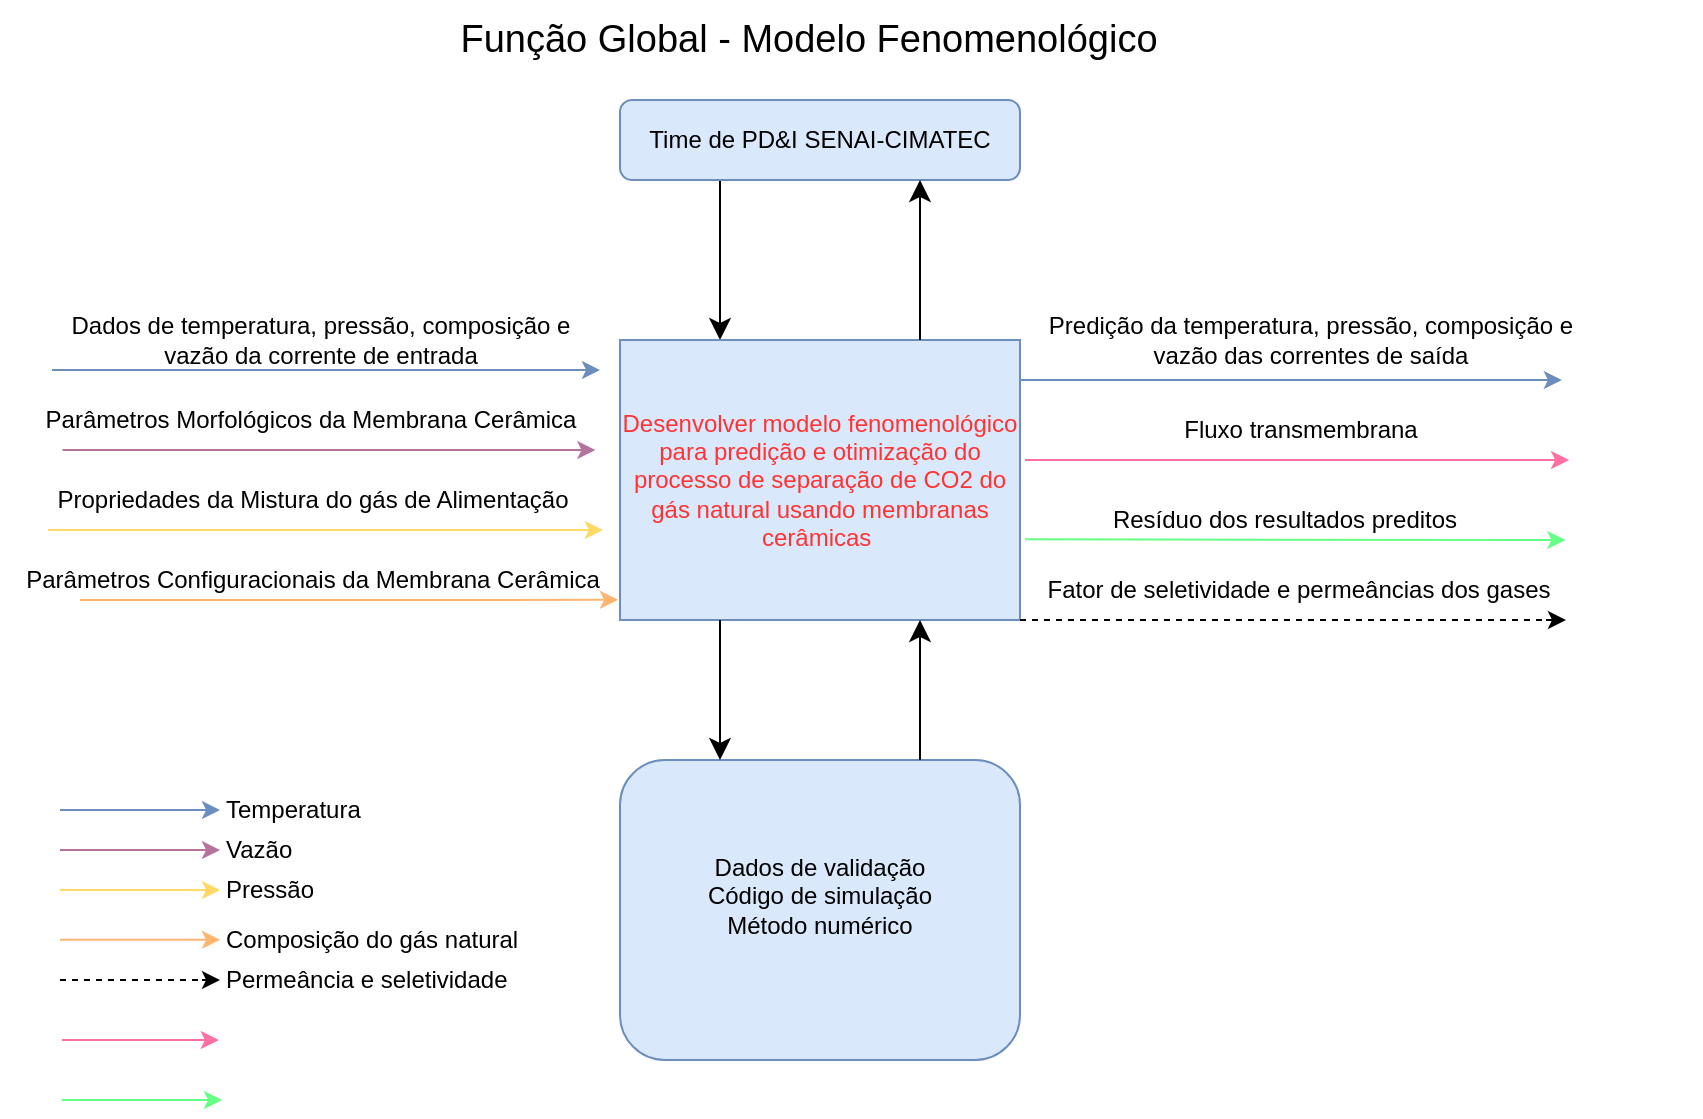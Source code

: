 <mxfile version="21.1.4" type="github">
  <diagram name="Page-1" id="rZvOIUDb-UgiruIImso8">
    <mxGraphModel dx="794" dy="470" grid="1" gridSize="10" guides="1" tooltips="1" connect="1" arrows="1" fold="1" page="1" pageScale="1" pageWidth="850" pageHeight="1100" math="0" shadow="0">
      <root>
        <mxCell id="0" />
        <mxCell id="1" parent="0" />
        <mxCell id="9GcNmrUak-LWxILDc-qs-1" value="" style="rounded=0;html=1;jettySize=auto;orthogonalLoop=1;fontSize=11;endArrow=classic;endFill=1;endSize=8;strokeWidth=1;shadow=0;labelBackgroundColor=none;edgeStyle=orthogonalEdgeStyle;exitX=0.25;exitY=1;exitDx=0;exitDy=0;entryX=0.25;entryY=0;entryDx=0;entryDy=0;" parent="1" source="9GcNmrUak-LWxILDc-qs-2" target="9GcNmrUak-LWxILDc-qs-3" edge="1">
          <mxGeometry relative="1" as="geometry">
            <mxPoint x="350" y="180" as="targetPoint" />
          </mxGeometry>
        </mxCell>
        <mxCell id="9GcNmrUak-LWxILDc-qs-2" value="Time de PD&amp;amp;I SENAI-CIMATEC" style="rounded=1;whiteSpace=wrap;html=1;fontSize=12;glass=0;strokeWidth=1;shadow=0;fillColor=#dae8fc;strokeColor=#6c8ebf;" parent="1" vertex="1">
          <mxGeometry x="320" y="60" width="200" height="40" as="geometry" />
        </mxCell>
        <mxCell id="9GcNmrUak-LWxILDc-qs-3" value="&lt;font color=&quot;#ff3333&quot;&gt;Desenvolver modelo fenomenológico para predição e otimização do processo de separação de CO2 do gás natural usando membranas cerâmicas&amp;nbsp;&lt;/font&gt;" style="rounded=0;whiteSpace=wrap;html=1;fillColor=#dae8fc;strokeColor=#6c8ebf;" parent="1" vertex="1">
          <mxGeometry x="320" y="180" width="200" height="140" as="geometry" />
        </mxCell>
        <mxCell id="9GcNmrUak-LWxILDc-qs-7" value="&lt;div&gt;Dados de validação&lt;/div&gt;&lt;div&gt;Código de simulação&lt;/div&gt;&lt;div&gt;Método numérico&lt;/div&gt;&lt;div&gt;&lt;br&gt;&lt;/div&gt;" style="rounded=1;whiteSpace=wrap;html=1;fontSize=12;glass=0;strokeWidth=1;shadow=0;fillColor=#dae8fc;strokeColor=#6c8ebf;" parent="1" vertex="1">
          <mxGeometry x="320" y="390" width="200" height="150" as="geometry" />
        </mxCell>
        <mxCell id="9GcNmrUak-LWxILDc-qs-8" value="" style="rounded=0;html=1;jettySize=auto;orthogonalLoop=1;fontSize=11;endArrow=classic;endFill=1;endSize=8;strokeWidth=1;shadow=0;labelBackgroundColor=none;edgeStyle=orthogonalEdgeStyle;exitX=0.75;exitY=0;exitDx=0;exitDy=0;entryX=0.75;entryY=1;entryDx=0;entryDy=0;" parent="1" source="9GcNmrUak-LWxILDc-qs-3" target="9GcNmrUak-LWxILDc-qs-2" edge="1">
          <mxGeometry relative="1" as="geometry">
            <mxPoint x="378" y="110" as="sourcePoint" />
            <mxPoint x="378" y="190" as="targetPoint" />
          </mxGeometry>
        </mxCell>
        <mxCell id="9GcNmrUak-LWxILDc-qs-9" value="" style="rounded=0;html=1;jettySize=auto;orthogonalLoop=1;fontSize=11;endArrow=classic;endFill=1;endSize=8;strokeWidth=1;shadow=0;labelBackgroundColor=none;edgeStyle=orthogonalEdgeStyle;exitX=0.25;exitY=1;exitDx=0;exitDy=0;entryX=0.25;entryY=0;entryDx=0;entryDy=0;" parent="1" source="9GcNmrUak-LWxILDc-qs-3" target="9GcNmrUak-LWxILDc-qs-7" edge="1">
          <mxGeometry relative="1" as="geometry">
            <mxPoint x="388" y="120" as="sourcePoint" />
            <mxPoint x="410" y="410" as="targetPoint" />
          </mxGeometry>
        </mxCell>
        <mxCell id="9GcNmrUak-LWxILDc-qs-10" value="" style="rounded=0;html=1;jettySize=auto;orthogonalLoop=1;fontSize=11;endArrow=classic;endFill=1;endSize=8;strokeWidth=1;shadow=0;labelBackgroundColor=none;edgeStyle=orthogonalEdgeStyle;exitX=0.75;exitY=0;exitDx=0;exitDy=0;entryX=0.75;entryY=1;entryDx=0;entryDy=0;" parent="1" source="9GcNmrUak-LWxILDc-qs-7" target="9GcNmrUak-LWxILDc-qs-3" edge="1">
          <mxGeometry relative="1" as="geometry">
            <mxPoint x="398" y="130" as="sourcePoint" />
            <mxPoint x="460" y="400" as="targetPoint" />
          </mxGeometry>
        </mxCell>
        <mxCell id="9GcNmrUak-LWxILDc-qs-26" value="Função Global - Modelo Fenomenológico" style="text;html=1;align=center;verticalAlign=middle;resizable=0;points=[];autosize=1;strokeColor=none;fillColor=none;fontSize=19;" parent="1" vertex="1">
          <mxGeometry x="229" y="10" width="370" height="40" as="geometry" />
        </mxCell>
        <mxCell id="tpiX2UqeTkmQybxUgkPM-10" value="" style="group" parent="1" vertex="1" connectable="0">
          <mxGeometry x="20" y="180" width="300" height="25" as="geometry" />
        </mxCell>
        <mxCell id="9GcNmrUak-LWxILDc-qs-6" style="edgeStyle=orthogonalEdgeStyle;rounded=0;orthogonalLoop=1;jettySize=auto;html=1;fillColor=#9933FF;strokeColor=#6c8ebf;" parent="tpiX2UqeTkmQybxUgkPM-10" edge="1">
          <mxGeometry relative="1" as="geometry">
            <mxPoint x="290" y="15" as="targetPoint" />
            <mxPoint x="16" y="15" as="sourcePoint" />
            <Array as="points">
              <mxPoint x="35" y="15" />
            </Array>
          </mxGeometry>
        </mxCell>
        <mxCell id="tpiX2UqeTkmQybxUgkPM-11" value="" style="group" parent="1" vertex="1" connectable="0">
          <mxGeometry x="60" y="220" width="240.99" height="25" as="geometry" />
        </mxCell>
        <mxCell id="tpiX2UqeTkmQybxUgkPM-1" style="edgeStyle=orthogonalEdgeStyle;rounded=0;orthogonalLoop=1;jettySize=auto;html=1;fillColor=#dae8fc;strokeColor=#B5739D;" parent="tpiX2UqeTkmQybxUgkPM-11" edge="1">
          <mxGeometry relative="1" as="geometry">
            <mxPoint x="247.684" y="15" as="targetPoint" />
            <mxPoint x="-18.744" y="15" as="sourcePoint" />
            <Array as="points">
              <mxPoint x="6.694" y="15" />
            </Array>
          </mxGeometry>
        </mxCell>
        <mxCell id="tpiX2UqeTkmQybxUgkPM-12" value="" style="group" parent="1" vertex="1" connectable="0">
          <mxGeometry x="39.5" y="260" width="270.5" height="25" as="geometry" />
        </mxCell>
        <mxCell id="tpiX2UqeTkmQybxUgkPM-3" style="edgeStyle=orthogonalEdgeStyle;rounded=0;orthogonalLoop=1;jettySize=auto;html=1;fillColor=#dae8fc;strokeColor=#FFD966;" parent="tpiX2UqeTkmQybxUgkPM-12" edge="1">
          <mxGeometry relative="1" as="geometry">
            <mxPoint x="271.899" y="15" as="targetPoint" />
            <mxPoint x="-5.577" y="15" as="sourcePoint" />
            <Array as="points">
              <mxPoint x="20.915" y="15" />
            </Array>
          </mxGeometry>
        </mxCell>
        <mxCell id="tpiX2UqeTkmQybxUgkPM-4" value="Propriedades da Mistura do gás de Alimentação" style="text;html=1;align=center;verticalAlign=middle;resizable=0;points=[];autosize=1;strokeColor=none;fillColor=none;" parent="tpiX2UqeTkmQybxUgkPM-12" vertex="1">
          <mxGeometry x="-13.713" y="-15" width="280" height="30" as="geometry" />
        </mxCell>
        <mxCell id="tpiX2UqeTkmQybxUgkPM-34" value="" style="group" parent="1" vertex="1" connectable="0">
          <mxGeometry x="522.5" y="220" width="277.5" height="25" as="geometry" />
        </mxCell>
        <mxCell id="9GcNmrUak-LWxILDc-qs-19" style="edgeStyle=orthogonalEdgeStyle;rounded=0;orthogonalLoop=1;jettySize=auto;html=1;fillColor=#dae8fc;strokeColor=#ff70a2;" parent="tpiX2UqeTkmQybxUgkPM-34" edge="1">
          <mxGeometry relative="1" as="geometry">
            <mxPoint x="272.059" y="20" as="targetPoint" />
            <mxPoint y="20" as="sourcePoint" />
            <Array as="points">
              <mxPoint x="174.118" y="20" />
              <mxPoint x="174.118" y="20" />
            </Array>
          </mxGeometry>
        </mxCell>
        <mxCell id="tpiX2UqeTkmQybxUgkPM-38" value="" style="group" parent="1" vertex="1" connectable="0">
          <mxGeometry x="520" y="180" width="340" height="60" as="geometry" />
        </mxCell>
        <mxCell id="tpiX2UqeTkmQybxUgkPM-40" style="edgeStyle=orthogonalEdgeStyle;rounded=0;orthogonalLoop=1;jettySize=auto;html=1;fillColor=#dae8fc;strokeColor=#6c8ebf;" parent="tpiX2UqeTkmQybxUgkPM-38" edge="1">
          <mxGeometry relative="1" as="geometry">
            <mxPoint x="270.916" y="20" as="targetPoint" />
            <mxPoint y="20" as="sourcePoint" />
            <Array as="points">
              <mxPoint y="20" />
            </Array>
          </mxGeometry>
        </mxCell>
        <mxCell id="9GcNmrUak-LWxILDc-qs-14" value="Fluxo transmembrana" style="text;html=1;align=center;verticalAlign=middle;resizable=0;points=[];autosize=1;strokeColor=none;fillColor=none;" parent="tpiX2UqeTkmQybxUgkPM-38" vertex="1">
          <mxGeometry x="70" y="30" width="140" height="30" as="geometry" />
        </mxCell>
        <mxCell id="tpiX2UqeTkmQybxUgkPM-41" value="" style="group" parent="1" vertex="1" connectable="0">
          <mxGeometry x="554" y="295" width="256" height="25" as="geometry" />
        </mxCell>
        <mxCell id="tpiX2UqeTkmQybxUgkPM-42" value="Fator de seletividade e permeâncias dos gases" style="text;html=1;align=center;verticalAlign=middle;resizable=0;points=[];autosize=1;strokeColor=none;fillColor=none;" parent="tpiX2UqeTkmQybxUgkPM-41" vertex="1">
          <mxGeometry x="-30.199" y="-5" width="270" height="30" as="geometry" />
        </mxCell>
        <mxCell id="tpiX2UqeTkmQybxUgkPM-79" value="&lt;div align=&quot;left&quot;&gt;Vazão&lt;/div&gt;" style="text;html=1;align=left;verticalAlign=middle;resizable=0;points=[];autosize=1;strokeColor=none;fillColor=none;" parent="1" vertex="1">
          <mxGeometry x="120.99" y="420" width="60" height="30" as="geometry" />
        </mxCell>
        <mxCell id="tpiX2UqeTkmQybxUgkPM-82" value="&lt;div align=&quot;left&quot;&gt;Pressão&lt;/div&gt;" style="text;html=1;align=left;verticalAlign=middle;resizable=0;points=[];autosize=1;strokeColor=none;fillColor=none;" parent="1" vertex="1">
          <mxGeometry x="120.99" y="440" width="70" height="30" as="geometry" />
        </mxCell>
        <mxCell id="tpiX2UqeTkmQybxUgkPM-85" value="&lt;div align=&quot;left&quot;&gt;Composição do gás natural&lt;/div&gt;" style="text;html=1;align=left;verticalAlign=middle;resizable=0;points=[];autosize=1;strokeColor=none;fillColor=none;" parent="1" vertex="1">
          <mxGeometry x="120.99" y="465" width="170" height="30" as="geometry" />
        </mxCell>
        <mxCell id="tpiX2UqeTkmQybxUgkPM-84" style="edgeStyle=orthogonalEdgeStyle;rounded=0;orthogonalLoop=1;jettySize=auto;html=1;fillColor=#dae8fc;strokeColor=#FFB570;" parent="1" edge="1">
          <mxGeometry relative="1" as="geometry">
            <mxPoint x="120" y="479.93" as="targetPoint" />
            <mxPoint x="40" y="479.93" as="sourcePoint" />
            <Array as="points" />
          </mxGeometry>
        </mxCell>
        <mxCell id="tpiX2UqeTkmQybxUgkPM-78" style="edgeStyle=orthogonalEdgeStyle;rounded=0;orthogonalLoop=1;jettySize=auto;html=1;fillColor=#dae8fc;strokeColor=#B5739D;" parent="1" edge="1">
          <mxGeometry relative="1" as="geometry">
            <mxPoint x="120" y="435" as="targetPoint" />
            <mxPoint x="40" y="435" as="sourcePoint" />
            <Array as="points" />
          </mxGeometry>
        </mxCell>
        <mxCell id="tpiX2UqeTkmQybxUgkPM-81" style="edgeStyle=orthogonalEdgeStyle;rounded=0;orthogonalLoop=1;jettySize=auto;html=1;fillColor=#dae8fc;strokeColor=#FFD966;" parent="1" edge="1">
          <mxGeometry relative="1" as="geometry">
            <mxPoint x="120" y="455" as="targetPoint" />
            <mxPoint x="40" y="455" as="sourcePoint" />
            <Array as="points">
              <mxPoint x="40" y="455" />
            </Array>
          </mxGeometry>
        </mxCell>
        <mxCell id="tpiX2UqeTkmQybxUgkPM-76" value="&lt;div align=&quot;left&quot;&gt;Temperatura&lt;/div&gt;" style="text;html=1;align=left;verticalAlign=middle;resizable=0;points=[];autosize=1;strokeColor=none;fillColor=none;" parent="1" vertex="1">
          <mxGeometry x="120.995" y="400" width="90" height="30" as="geometry" />
        </mxCell>
        <mxCell id="tpiX2UqeTkmQybxUgkPM-75" style="edgeStyle=orthogonalEdgeStyle;rounded=0;orthogonalLoop=1;jettySize=auto;html=1;fillColor=#9933FF;strokeColor=#6c8ebf;" parent="1" edge="1">
          <mxGeometry relative="1" as="geometry">
            <mxPoint x="120" y="415" as="targetPoint" />
            <mxPoint x="40" y="415" as="sourcePoint" />
            <Array as="points" />
          </mxGeometry>
        </mxCell>
        <mxCell id="tpiX2UqeTkmQybxUgkPM-97" value="" style="group" parent="1" vertex="1" connectable="0">
          <mxGeometry x="520" y="320" width="250" as="geometry" />
        </mxCell>
        <mxCell id="tpiX2UqeTkmQybxUgkPM-98" value="" style="endArrow=none;dashed=1;html=1;rounded=0;shadow=0;strokeColor=#000000;fillColor=#9933FF;" parent="tpiX2UqeTkmQybxUgkPM-97" edge="1">
          <mxGeometry width="50" height="50" relative="1" as="geometry">
            <mxPoint as="sourcePoint" />
            <mxPoint x="263.889" as="targetPoint" />
          </mxGeometry>
        </mxCell>
        <mxCell id="G2fZmf2o2PStY0HnktH1-1" value="" style="group" parent="1" vertex="1" connectable="0">
          <mxGeometry x="522.5" y="260" width="217.5" height="25" as="geometry" />
        </mxCell>
        <mxCell id="tpiX2UqeTkmQybxUgkPM-37" style="edgeStyle=orthogonalEdgeStyle;rounded=0;orthogonalLoop=1;jettySize=auto;html=1;fillColor=#dae8fc;strokeColor=#66ff85;" parent="G2fZmf2o2PStY0HnktH1-1" edge="1">
          <mxGeometry relative="1" as="geometry">
            <mxPoint x="270.186" y="20" as="targetPoint" />
            <mxPoint y="19.67" as="sourcePoint" />
            <Array as="points">
              <mxPoint y="19.67" />
            </Array>
          </mxGeometry>
        </mxCell>
        <mxCell id="gT1zug3m3cpek1p1BIkb-1" value="Permeância e seletividade" style="text;html=1;align=left;verticalAlign=middle;resizable=0;points=[];autosize=1;strokeColor=none;fillColor=none;" parent="1" vertex="1">
          <mxGeometry x="120.993" y="485" width="160" height="30" as="geometry" />
        </mxCell>
        <mxCell id="gT1zug3m3cpek1p1BIkb-2" value="" style="group" parent="1" vertex="1" connectable="0">
          <mxGeometry x="40" y="500" width="71" as="geometry" />
        </mxCell>
        <mxCell id="gT1zug3m3cpek1p1BIkb-3" value="" style="endArrow=none;dashed=1;html=1;rounded=0;shadow=0;strokeColor=#000000;fillColor=#9933FF;" parent="gT1zug3m3cpek1p1BIkb-2" edge="1">
          <mxGeometry width="50" height="50" relative="1" as="geometry">
            <mxPoint as="sourcePoint" />
            <mxPoint x="70.582" as="targetPoint" />
          </mxGeometry>
        </mxCell>
        <mxCell id="gT1zug3m3cpek1p1BIkb-4" value="" style="endArrow=classic;html=1;rounded=0;shadow=0;strokeColor=#000000;fillColor=#9933FF;" parent="gT1zug3m3cpek1p1BIkb-2" edge="1">
          <mxGeometry width="50" height="50" relative="1" as="geometry">
            <mxPoint x="71" as="sourcePoint" />
            <mxPoint x="80" as="targetPoint" />
          </mxGeometry>
        </mxCell>
        <mxCell id="tpiX2UqeTkmQybxUgkPM-6" value="Parâmetros Configuracionais da Membrana Cerâmica" style="text;html=1;align=center;verticalAlign=middle;resizable=0;points=[];autosize=1;strokeColor=none;fillColor=none;" parent="1" vertex="1">
          <mxGeometry x="10.99" y="285" width="310" height="30" as="geometry" />
        </mxCell>
        <mxCell id="gT1zug3m3cpek1p1BIkb-13" style="edgeStyle=orthogonalEdgeStyle;rounded=0;orthogonalLoop=1;jettySize=auto;html=1;fillColor=#dae8fc;strokeColor=#FFB570;" parent="1" edge="1">
          <mxGeometry relative="1" as="geometry">
            <mxPoint x="319" y="309.92" as="targetPoint" />
            <mxPoint x="50" y="310" as="sourcePoint" />
            <Array as="points">
              <mxPoint x="115" y="309.92" />
            </Array>
          </mxGeometry>
        </mxCell>
        <mxCell id="tpiX2UqeTkmQybxUgkPM-99" value="" style="endArrow=classic;html=1;rounded=0;shadow=0;strokeColor=#000000;fillColor=#9933FF;" parent="1" edge="1">
          <mxGeometry width="50" height="50" relative="1" as="geometry">
            <mxPoint x="783" y="320" as="sourcePoint" />
            <mxPoint x="793" y="320" as="targetPoint" />
            <Array as="points">
              <mxPoint x="793" y="320" />
            </Array>
          </mxGeometry>
        </mxCell>
        <mxCell id="tpiX2UqeTkmQybxUgkPM-2" value="Parâmetros Morfológicos da Membrana Cerâmica" style="text;html=1;align=center;verticalAlign=middle;resizable=0;points=[];autosize=1;strokeColor=none;fillColor=none;" parent="1" vertex="1">
          <mxGeometry x="20" y="205" width="290" height="30" as="geometry" />
        </mxCell>
        <mxCell id="tpiX2UqeTkmQybxUgkPM-39" value="Predição da temperatura, pressão, composição e&lt;br style=&quot;border-color: var(--border-color);&quot;&gt;vazão das correntes de saída" style="text;html=1;align=center;verticalAlign=middle;resizable=0;points=[];autosize=1;strokeColor=none;fillColor=none;" parent="1" vertex="1">
          <mxGeometry x="520" y="160" width="290" height="40" as="geometry" />
        </mxCell>
        <mxCell id="9GcNmrUak-LWxILDc-qs-11" value="Dados de temperatura, pressão, composição e &lt;br&gt;vazão da corrente de entrada" style="text;html=1;align=center;verticalAlign=middle;resizable=0;points=[];autosize=1;strokeColor=none;fillColor=none;" parent="1" vertex="1">
          <mxGeometry x="35" y="160" width="270" height="40" as="geometry" />
        </mxCell>
        <mxCell id="1WJ2X0ivUdaweF878MrX-2" value="" style="group" vertex="1" connectable="0" parent="1">
          <mxGeometry x="40.99" y="510" width="80" height="25" as="geometry" />
        </mxCell>
        <mxCell id="1WJ2X0ivUdaweF878MrX-3" style="edgeStyle=orthogonalEdgeStyle;rounded=0;orthogonalLoop=1;jettySize=auto;html=1;fillColor=#dae8fc;strokeColor=#ff70a2;" edge="1" parent="1WJ2X0ivUdaweF878MrX-2">
          <mxGeometry relative="1" as="geometry">
            <mxPoint x="78.431" y="20" as="targetPoint" />
            <mxPoint y="20" as="sourcePoint" />
            <Array as="points">
              <mxPoint x="50.196" y="20" />
              <mxPoint x="50.196" y="20" />
            </Array>
          </mxGeometry>
        </mxCell>
        <mxCell id="tpiX2UqeTkmQybxUgkPM-36" value="Resíduo dos resultados preditos" style="text;html=1;align=center;verticalAlign=middle;resizable=0;points=[];autosize=1;strokeColor=none;fillColor=none;" parent="1" vertex="1">
          <mxGeometry x="552" y="255" width="200" height="30" as="geometry" />
        </mxCell>
        <mxCell id="1WJ2X0ivUdaweF878MrX-4" style="edgeStyle=orthogonalEdgeStyle;rounded=0;orthogonalLoop=1;jettySize=auto;html=1;fillColor=#dae8fc;strokeColor=#66ff85;" edge="1" parent="1">
          <mxGeometry relative="1" as="geometry">
            <mxPoint x="121" y="560" as="targetPoint" />
            <mxPoint x="120" y="560" as="sourcePoint" />
            <Array as="points">
              <mxPoint x="40.99" y="560" />
            </Array>
          </mxGeometry>
        </mxCell>
      </root>
    </mxGraphModel>
  </diagram>
</mxfile>
